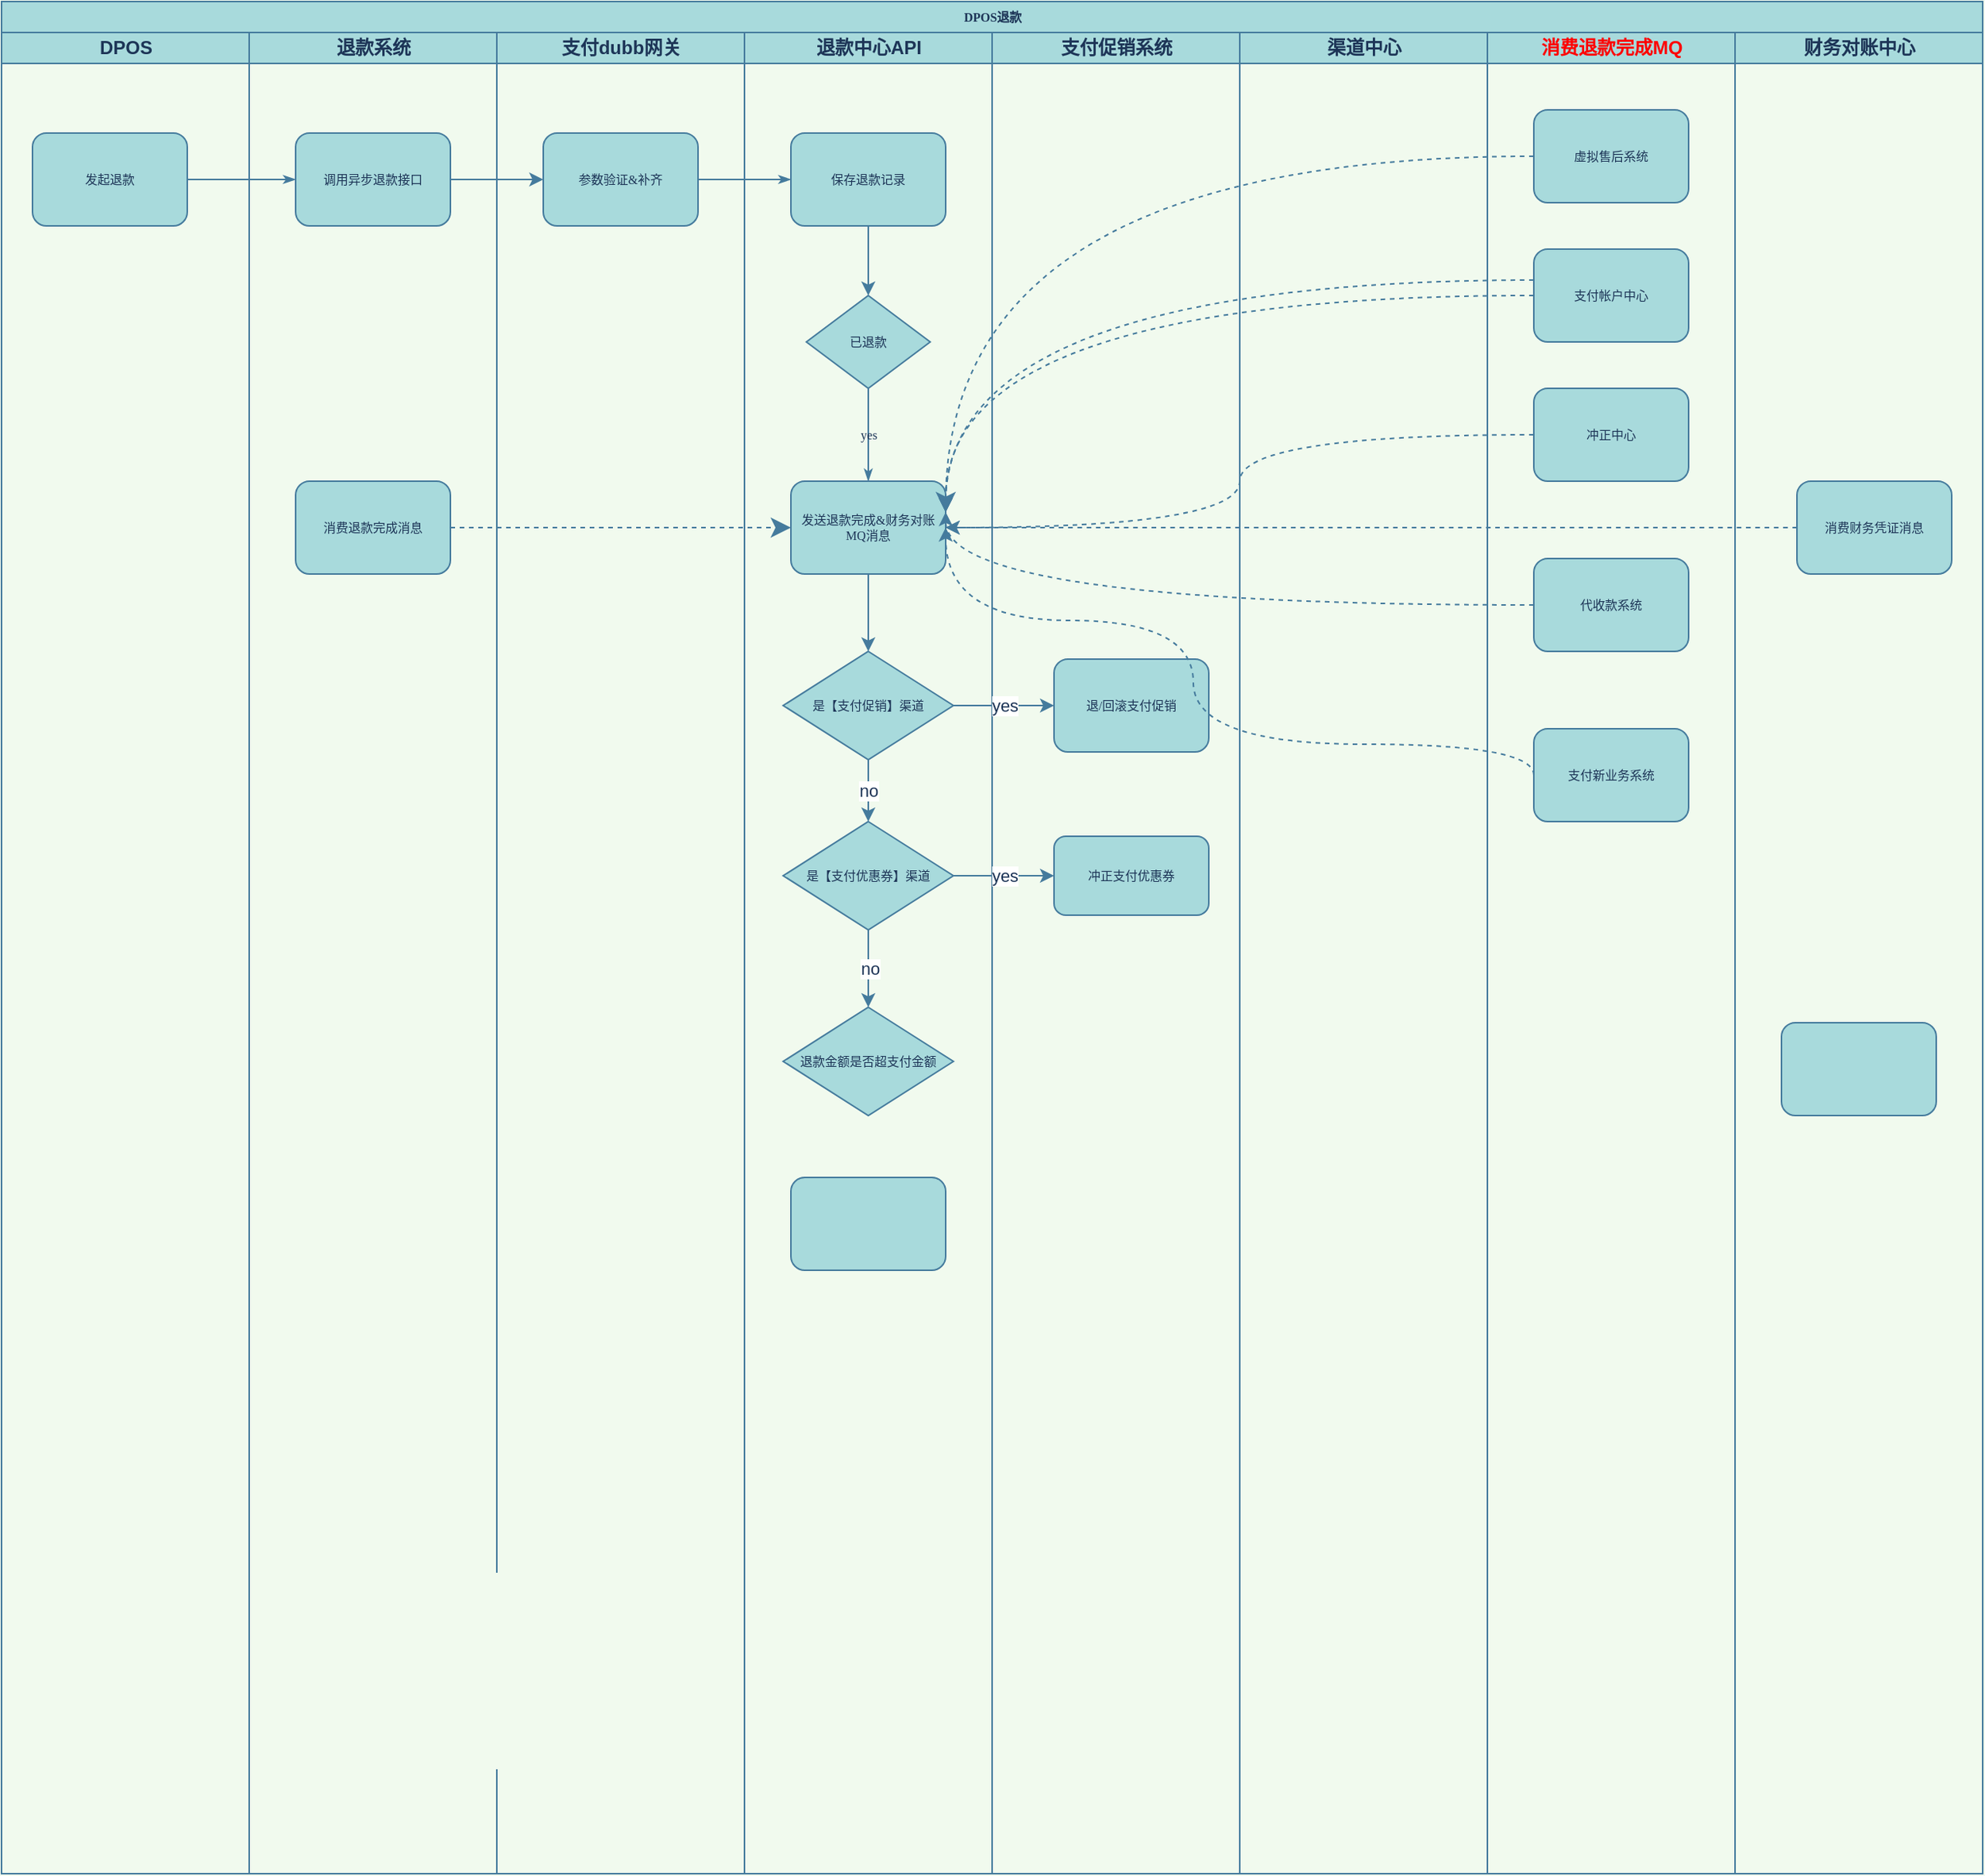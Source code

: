 <mxfile version="14.4.2" type="github">
  <diagram name="Page-1" id="74e2e168-ea6b-b213-b513-2b3c1d86103e">
    <mxGraphModel dx="1422" dy="762" grid="1" gridSize="10" guides="1" tooltips="1" connect="1" arrows="1" fold="1" page="1" pageScale="1" pageWidth="1100" pageHeight="850" background="#F1FAEE" math="0" shadow="0">
      <root>
        <mxCell id="0" />
        <mxCell id="1" parent="0" />
        <mxCell id="77e6c97f196da883-1" value="DPOS退款" style="swimlane;html=1;childLayout=stackLayout;startSize=20;rounded=0;shadow=0;labelBackgroundColor=none;strokeWidth=1;fontFamily=Verdana;fontSize=8;align=center;fillColor=#A8DADC;strokeColor=#457B9D;fontColor=#1D3557;" parent="1" vertex="1">
          <mxGeometry x="70" y="50" width="1280" height="1210" as="geometry">
            <mxRectangle x="70" y="40" width="60" height="20" as="alternateBounds" />
          </mxGeometry>
        </mxCell>
        <mxCell id="77e6c97f196da883-2" value="DPOS" style="swimlane;html=1;startSize=20;fillColor=#A8DADC;strokeColor=#457B9D;fontColor=#1D3557;" parent="77e6c97f196da883-1" vertex="1">
          <mxGeometry y="20" width="160" height="1190" as="geometry" />
        </mxCell>
        <mxCell id="77e6c97f196da883-8" value="发起退款" style="rounded=1;whiteSpace=wrap;html=1;shadow=0;labelBackgroundColor=none;strokeWidth=1;fontFamily=Verdana;fontSize=8;align=center;fillColor=#A8DADC;strokeColor=#457B9D;fontColor=#1D3557;" parent="77e6c97f196da883-2" vertex="1">
          <mxGeometry x="20" y="65" width="100" height="60" as="geometry" />
        </mxCell>
        <mxCell id="77e6c97f196da883-26" style="edgeStyle=orthogonalEdgeStyle;rounded=1;html=1;labelBackgroundColor=none;startArrow=none;startFill=0;startSize=5;endArrow=classicThin;endFill=1;endSize=5;jettySize=auto;orthogonalLoop=1;strokeWidth=1;fontFamily=Verdana;fontSize=8;strokeColor=#457B9D;fontColor=#1D3557;" parent="77e6c97f196da883-1" source="77e6c97f196da883-8" target="77e6c97f196da883-11" edge="1">
          <mxGeometry relative="1" as="geometry" />
        </mxCell>
        <mxCell id="77e6c97f196da883-3" value="退款系统" style="swimlane;html=1;startSize=20;fillColor=#A8DADC;strokeColor=#457B9D;fontColor=#1D3557;" parent="77e6c97f196da883-1" vertex="1">
          <mxGeometry x="160" y="20" width="160" height="1190" as="geometry" />
        </mxCell>
        <mxCell id="77e6c97f196da883-11" value="调用异步退款接口" style="rounded=1;whiteSpace=wrap;html=1;shadow=0;labelBackgroundColor=none;strokeWidth=1;fontFamily=Verdana;fontSize=8;align=center;fillColor=#A8DADC;strokeColor=#457B9D;fontColor=#1D3557;" parent="77e6c97f196da883-3" vertex="1">
          <mxGeometry x="30" y="65" width="100" height="60" as="geometry" />
        </mxCell>
        <mxCell id="77e6c97f196da883-10" value="消费退款完成消息" style="rounded=1;whiteSpace=wrap;html=1;shadow=0;labelBackgroundColor=none;strokeWidth=1;fontFamily=Verdana;fontSize=8;align=center;fillColor=#A8DADC;strokeColor=#457B9D;fontColor=#1D3557;" parent="77e6c97f196da883-3" vertex="1">
          <mxGeometry x="30" y="290" width="100" height="60" as="geometry" />
        </mxCell>
        <mxCell id="77e6c97f196da883-4" value="支付dubb网关" style="swimlane;html=1;startSize=20;fillColor=#A8DADC;strokeColor=#457B9D;fontColor=#1D3557;" parent="77e6c97f196da883-1" vertex="1">
          <mxGeometry x="320" y="20" width="160" height="1190" as="geometry" />
        </mxCell>
        <mxCell id="77e6c97f196da883-9" value="参数验证&amp;amp;补齐" style="rounded=1;whiteSpace=wrap;html=1;shadow=0;labelBackgroundColor=none;strokeWidth=1;fontFamily=Verdana;fontSize=8;align=center;fillColor=#A8DADC;strokeColor=#457B9D;fontColor=#1D3557;" parent="77e6c97f196da883-4" vertex="1">
          <mxGeometry x="30" y="65" width="100" height="60" as="geometry" />
        </mxCell>
        <mxCell id="77e6c97f196da883-5" value="退款中心API" style="swimlane;html=1;startSize=20;fillColor=#A8DADC;strokeColor=#457B9D;fontColor=#1D3557;" parent="77e6c97f196da883-1" vertex="1">
          <mxGeometry x="480" y="20" width="160" height="1190" as="geometry" />
        </mxCell>
        <mxCell id="825mWO_AQdO3POVHL9qi-41" style="edgeStyle=orthogonalEdgeStyle;rounded=1;sketch=0;jumpStyle=arc;jumpSize=9;orthogonalLoop=1;jettySize=auto;html=1;entryX=0.5;entryY=0;entryDx=0;entryDy=0;startSize=6;endSize=6;targetPerimeterSpacing=0;strokeColor=#457B9D;fillColor=#A8DADC;fontColor=#1D3557;" edge="1" parent="77e6c97f196da883-5" source="77e6c97f196da883-15" target="77e6c97f196da883-20">
          <mxGeometry relative="1" as="geometry" />
        </mxCell>
        <mxCell id="77e6c97f196da883-15" value="发送退款完成&amp;amp;财务对账MQ消息" style="rounded=1;whiteSpace=wrap;html=1;shadow=0;labelBackgroundColor=none;strokeWidth=1;fontFamily=Verdana;fontSize=8;align=center;fillColor=#A8DADC;strokeColor=#457B9D;fontColor=#1D3557;" parent="77e6c97f196da883-5" vertex="1">
          <mxGeometry x="30" y="290" width="100" height="60" as="geometry" />
        </mxCell>
        <mxCell id="825mWO_AQdO3POVHL9qi-43" value="no" style="edgeStyle=orthogonalEdgeStyle;rounded=1;sketch=0;jumpStyle=arc;jumpSize=9;orthogonalLoop=1;jettySize=auto;html=1;exitX=0.5;exitY=1;exitDx=0;exitDy=0;entryX=0.5;entryY=0;entryDx=0;entryDy=0;startSize=6;endSize=6;targetPerimeterSpacing=0;strokeColor=#457B9D;fillColor=#A8DADC;fontColor=#1D3557;" edge="1" parent="77e6c97f196da883-5" source="77e6c97f196da883-20" target="825mWO_AQdO3POVHL9qi-40">
          <mxGeometry relative="1" as="geometry" />
        </mxCell>
        <mxCell id="77e6c97f196da883-20" value="是【支付促销】渠道" style="rhombus;whiteSpace=wrap;html=1;rounded=0;shadow=0;labelBackgroundColor=none;strokeWidth=1;fontFamily=Verdana;fontSize=8;align=center;fillColor=#A8DADC;strokeColor=#457B9D;fontColor=#1D3557;" parent="77e6c97f196da883-5" vertex="1">
          <mxGeometry x="25" y="400" width="110" height="70" as="geometry" />
        </mxCell>
        <mxCell id="825mWO_AQdO3POVHL9qi-8" style="edgeStyle=orthogonalEdgeStyle;curved=0;rounded=1;sketch=0;orthogonalLoop=1;jettySize=auto;html=1;exitX=0.5;exitY=1;exitDx=0;exitDy=0;entryX=0.5;entryY=0;entryDx=0;entryDy=0;strokeColor=#457B9D;fillColor=#A8DADC;fontColor=#1D3557;" edge="1" parent="77e6c97f196da883-5" source="77e6c97f196da883-12" target="77e6c97f196da883-13">
          <mxGeometry relative="1" as="geometry" />
        </mxCell>
        <mxCell id="77e6c97f196da883-12" value="保存退款记录" style="rounded=1;whiteSpace=wrap;html=1;shadow=0;labelBackgroundColor=none;strokeWidth=1;fontFamily=Verdana;fontSize=8;align=center;fillColor=#A8DADC;strokeColor=#457B9D;fontColor=#1D3557;" parent="77e6c97f196da883-5" vertex="1">
          <mxGeometry x="30" y="65" width="100" height="60" as="geometry" />
        </mxCell>
        <mxCell id="77e6c97f196da883-13" value="已退款" style="rhombus;whiteSpace=wrap;html=1;rounded=0;shadow=0;labelBackgroundColor=none;strokeWidth=1;fontFamily=Verdana;fontSize=8;align=center;fillColor=#A8DADC;strokeColor=#457B9D;fontColor=#1D3557;" parent="77e6c97f196da883-5" vertex="1">
          <mxGeometry x="40" y="170" width="80" height="60" as="geometry" />
        </mxCell>
        <mxCell id="77e6c97f196da883-33" value="yes" style="edgeStyle=orthogonalEdgeStyle;rounded=1;html=1;labelBackgroundColor=none;startArrow=none;startFill=0;startSize=5;endArrow=classicThin;endFill=1;endSize=5;jettySize=auto;orthogonalLoop=1;strokeWidth=1;fontFamily=Verdana;fontSize=8;strokeColor=#457B9D;fontColor=#1D3557;" parent="77e6c97f196da883-5" source="77e6c97f196da883-13" target="77e6c97f196da883-15" edge="1">
          <mxGeometry relative="1" as="geometry" />
        </mxCell>
        <mxCell id="825mWO_AQdO3POVHL9qi-44" value="no" style="edgeStyle=orthogonalEdgeStyle;rounded=1;sketch=0;jumpStyle=arc;jumpSize=9;orthogonalLoop=1;jettySize=auto;html=1;entryX=0.5;entryY=0;entryDx=0;entryDy=0;startSize=6;endSize=6;targetPerimeterSpacing=0;strokeColor=#457B9D;fillColor=#A8DADC;fontColor=#1D3557;" edge="1" parent="77e6c97f196da883-5" source="825mWO_AQdO3POVHL9qi-40">
          <mxGeometry relative="1" as="geometry">
            <mxPoint x="80" y="630" as="targetPoint" />
          </mxGeometry>
        </mxCell>
        <mxCell id="825mWO_AQdO3POVHL9qi-40" value="是【支付优惠券】渠道" style="rhombus;whiteSpace=wrap;html=1;rounded=0;shadow=0;labelBackgroundColor=none;strokeWidth=1;fontFamily=Verdana;fontSize=8;align=center;fillColor=#A8DADC;strokeColor=#457B9D;fontColor=#1D3557;" vertex="1" parent="77e6c97f196da883-5">
          <mxGeometry x="25" y="510" width="110" height="70" as="geometry" />
        </mxCell>
        <mxCell id="825mWO_AQdO3POVHL9qi-47" value="退款金额是否超支付金额" style="rhombus;whiteSpace=wrap;html=1;rounded=0;shadow=0;labelBackgroundColor=none;strokeWidth=1;fontFamily=Verdana;fontSize=8;align=center;fillColor=#A8DADC;strokeColor=#457B9D;fontColor=#1D3557;" vertex="1" parent="77e6c97f196da883-5">
          <mxGeometry x="25" y="630" width="110" height="70" as="geometry" />
        </mxCell>
        <mxCell id="77e6c97f196da883-23" value="" style="rounded=1;whiteSpace=wrap;html=1;shadow=0;labelBackgroundColor=none;strokeWidth=1;fontFamily=Verdana;fontSize=8;align=center;fillColor=#A8DADC;strokeColor=#457B9D;fontColor=#1D3557;" parent="77e6c97f196da883-5" vertex="1">
          <mxGeometry x="30" y="740" width="100" height="60" as="geometry" />
        </mxCell>
        <mxCell id="77e6c97f196da883-6" value="支付促销系统" style="swimlane;html=1;startSize=20;fillColor=#A8DADC;strokeColor=#457B9D;fontColor=#1D3557;" parent="77e6c97f196da883-1" vertex="1">
          <mxGeometry x="640" y="20" width="160" height="1190" as="geometry" />
        </mxCell>
        <mxCell id="77e6c97f196da883-19" value="退/回滚支付促销" style="rounded=1;whiteSpace=wrap;html=1;shadow=0;labelBackgroundColor=none;strokeWidth=1;fontFamily=Verdana;fontSize=8;align=center;fillColor=#A8DADC;strokeColor=#457B9D;fontColor=#1D3557;" parent="77e6c97f196da883-6" vertex="1">
          <mxGeometry x="40" y="405" width="100" height="60" as="geometry" />
        </mxCell>
        <mxCell id="77e6c97f196da883-22" value="冲正支付优惠券" style="rounded=1;whiteSpace=wrap;html=1;shadow=0;labelBackgroundColor=none;strokeWidth=1;fontFamily=Verdana;fontSize=8;align=center;fillColor=#A8DADC;strokeColor=#457B9D;fontColor=#1D3557;" parent="77e6c97f196da883-6" vertex="1">
          <mxGeometry x="40" y="519.5" width="100" height="51" as="geometry" />
        </mxCell>
        <mxCell id="77e6c97f196da883-7" value="渠道中心" style="swimlane;html=1;startSize=20;fillColor=#A8DADC;strokeColor=#457B9D;fontColor=#1D3557;" parent="77e6c97f196da883-1" vertex="1">
          <mxGeometry x="800" y="20" width="160" height="1190" as="geometry" />
        </mxCell>
        <mxCell id="825mWO_AQdO3POVHL9qi-4" value="&lt;font color=&quot;#ff0000&quot;&gt;消费退款完成MQ&lt;/font&gt;" style="swimlane;html=1;startSize=20;fillColor=#A8DADC;strokeColor=#457B9D;fontColor=#1D3557;" vertex="1" parent="77e6c97f196da883-1">
          <mxGeometry x="960" y="20" width="160" height="1190" as="geometry" />
        </mxCell>
        <mxCell id="825mWO_AQdO3POVHL9qi-5" value="虚拟售后系统" style="rounded=1;whiteSpace=wrap;html=1;shadow=0;labelBackgroundColor=none;strokeWidth=1;fontFamily=Verdana;fontSize=8;align=center;fillColor=#A8DADC;strokeColor=#457B9D;fontColor=#1D3557;" vertex="1" parent="825mWO_AQdO3POVHL9qi-4">
          <mxGeometry x="30" y="50" width="100" height="60" as="geometry" />
        </mxCell>
        <mxCell id="825mWO_AQdO3POVHL9qi-27" value="支付帐户中心" style="rounded=1;whiteSpace=wrap;html=1;shadow=0;labelBackgroundColor=none;strokeWidth=1;fontFamily=Verdana;fontSize=8;align=center;fillColor=#A8DADC;strokeColor=#457B9D;fontColor=#1D3557;" vertex="1" parent="825mWO_AQdO3POVHL9qi-4">
          <mxGeometry x="30" y="140" width="100" height="60" as="geometry" />
        </mxCell>
        <mxCell id="825mWO_AQdO3POVHL9qi-28" value="冲正中心" style="rounded=1;whiteSpace=wrap;html=1;shadow=0;labelBackgroundColor=none;strokeWidth=1;fontFamily=Verdana;fontSize=8;align=center;fillColor=#A8DADC;strokeColor=#457B9D;fontColor=#1D3557;" vertex="1" parent="825mWO_AQdO3POVHL9qi-4">
          <mxGeometry x="30" y="230" width="100" height="60" as="geometry" />
        </mxCell>
        <mxCell id="825mWO_AQdO3POVHL9qi-29" value="代收款系统" style="rounded=1;whiteSpace=wrap;html=1;shadow=0;labelBackgroundColor=none;strokeWidth=1;fontFamily=Verdana;fontSize=8;align=center;fillColor=#A8DADC;strokeColor=#457B9D;fontColor=#1D3557;" vertex="1" parent="825mWO_AQdO3POVHL9qi-4">
          <mxGeometry x="30" y="340" width="100" height="60" as="geometry" />
        </mxCell>
        <mxCell id="825mWO_AQdO3POVHL9qi-30" value="支付新业务系统" style="rounded=1;whiteSpace=wrap;html=1;shadow=0;labelBackgroundColor=none;strokeWidth=1;fontFamily=Verdana;fontSize=8;align=center;fillColor=#A8DADC;strokeColor=#457B9D;fontColor=#1D3557;" vertex="1" parent="825mWO_AQdO3POVHL9qi-4">
          <mxGeometry x="30" y="450" width="100" height="60" as="geometry" />
        </mxCell>
        <mxCell id="825mWO_AQdO3POVHL9qi-14" value="财务对账中心" style="swimlane;html=1;startSize=20;fillColor=#A8DADC;strokeColor=#457B9D;fontColor=#1D3557;" vertex="1" parent="77e6c97f196da883-1">
          <mxGeometry x="1120" y="20" width="160" height="1190" as="geometry" />
        </mxCell>
        <mxCell id="825mWO_AQdO3POVHL9qi-15" value="" style="rounded=1;whiteSpace=wrap;html=1;shadow=0;labelBackgroundColor=none;strokeWidth=1;fontFamily=Verdana;fontSize=8;align=center;fillColor=#A8DADC;strokeColor=#457B9D;fontColor=#1D3557;" vertex="1" parent="825mWO_AQdO3POVHL9qi-14">
          <mxGeometry x="30" y="640" width="100" height="60" as="geometry" />
        </mxCell>
        <mxCell id="825mWO_AQdO3POVHL9qi-25" value="消费财务凭证消息" style="rounded=1;whiteSpace=wrap;html=1;shadow=0;labelBackgroundColor=none;strokeWidth=1;fontFamily=Verdana;fontSize=8;align=center;fillColor=#A8DADC;strokeColor=#457B9D;fontColor=#1D3557;" vertex="1" parent="825mWO_AQdO3POVHL9qi-14">
          <mxGeometry x="40" y="290" width="100" height="60" as="geometry" />
        </mxCell>
        <mxCell id="825mWO_AQdO3POVHL9qi-1" style="edgeStyle=orthogonalEdgeStyle;curved=0;rounded=1;sketch=0;orthogonalLoop=1;jettySize=auto;html=1;entryX=0;entryY=0.5;entryDx=0;entryDy=0;strokeColor=#457B9D;fillColor=#A8DADC;fontColor=#1D3557;" edge="1" parent="77e6c97f196da883-1" source="77e6c97f196da883-11" target="77e6c97f196da883-9">
          <mxGeometry relative="1" as="geometry" />
        </mxCell>
        <mxCell id="77e6c97f196da883-28" style="edgeStyle=orthogonalEdgeStyle;rounded=1;html=1;labelBackgroundColor=none;startArrow=none;startFill=0;startSize=5;endArrow=classicThin;endFill=1;endSize=5;jettySize=auto;orthogonalLoop=1;strokeWidth=1;fontFamily=Verdana;fontSize=8;strokeColor=#457B9D;fontColor=#1D3557;" parent="77e6c97f196da883-1" source="77e6c97f196da883-9" target="77e6c97f196da883-12" edge="1">
          <mxGeometry relative="1" as="geometry" />
        </mxCell>
        <mxCell id="825mWO_AQdO3POVHL9qi-13" style="edgeStyle=orthogonalEdgeStyle;rounded=1;sketch=0;jumpStyle=arc;jumpSize=9;orthogonalLoop=1;jettySize=auto;html=1;exitX=1;exitY=0.5;exitDx=0;exitDy=0;entryX=0;entryY=0.5;entryDx=0;entryDy=0;dashed=1;startSize=6;endSize=10;targetPerimeterSpacing=0;strokeColor=#457B9D;fillColor=#A8DADC;fontColor=#1D3557;" edge="1" parent="77e6c97f196da883-1" source="77e6c97f196da883-10" target="77e6c97f196da883-15">
          <mxGeometry relative="1" as="geometry" />
        </mxCell>
        <mxCell id="825mWO_AQdO3POVHL9qi-26" style="edgeStyle=orthogonalEdgeStyle;rounded=1;sketch=0;jumpStyle=arc;jumpSize=9;orthogonalLoop=1;jettySize=auto;html=1;entryX=1;entryY=0.5;entryDx=0;entryDy=0;dashed=1;startSize=6;endSize=6;targetPerimeterSpacing=0;strokeColor=#457B9D;fillColor=#A8DADC;fontColor=#1D3557;curved=1;" edge="1" parent="77e6c97f196da883-1" source="825mWO_AQdO3POVHL9qi-25" target="77e6c97f196da883-15">
          <mxGeometry relative="1" as="geometry" />
        </mxCell>
        <mxCell id="825mWO_AQdO3POVHL9qi-31" style="edgeStyle=orthogonalEdgeStyle;rounded=1;sketch=0;jumpStyle=arc;jumpSize=9;orthogonalLoop=1;jettySize=auto;html=1;exitX=0;exitY=0.5;exitDx=0;exitDy=0;entryX=1;entryY=0.5;entryDx=0;entryDy=0;dashed=1;startSize=6;endSize=6;targetPerimeterSpacing=0;strokeColor=#457B9D;fillColor=#A8DADC;fontColor=#1D3557;elbow=vertical;curved=1;" edge="1" parent="77e6c97f196da883-1" source="825mWO_AQdO3POVHL9qi-30" target="77e6c97f196da883-15">
          <mxGeometry relative="1" as="geometry">
            <Array as="points">
              <mxPoint x="770" y="480" />
              <mxPoint x="770" y="400" />
              <mxPoint x="610" y="400" />
            </Array>
          </mxGeometry>
        </mxCell>
        <mxCell id="825mWO_AQdO3POVHL9qi-32" style="edgeStyle=orthogonalEdgeStyle;rounded=1;sketch=0;jumpStyle=arc;jumpSize=9;orthogonalLoop=1;jettySize=auto;html=1;entryX=1;entryY=0.5;entryDx=0;entryDy=0;dashed=1;startSize=6;endSize=6;targetPerimeterSpacing=0;strokeColor=#457B9D;fillColor=#A8DADC;fontColor=#1D3557;elbow=vertical;curved=1;" edge="1" parent="77e6c97f196da883-1" source="825mWO_AQdO3POVHL9qi-28" target="77e6c97f196da883-15">
          <mxGeometry relative="1" as="geometry" />
        </mxCell>
        <mxCell id="825mWO_AQdO3POVHL9qi-42" value="yes" style="edgeStyle=orthogonalEdgeStyle;rounded=1;sketch=0;jumpStyle=arc;jumpSize=9;orthogonalLoop=1;jettySize=auto;html=1;exitX=1;exitY=0.5;exitDx=0;exitDy=0;entryX=0;entryY=0.5;entryDx=0;entryDy=0;startSize=6;endSize=6;targetPerimeterSpacing=0;strokeColor=#457B9D;fillColor=#A8DADC;fontColor=#1D3557;" edge="1" parent="77e6c97f196da883-1" source="77e6c97f196da883-20" target="77e6c97f196da883-19">
          <mxGeometry relative="1" as="geometry" />
        </mxCell>
        <mxCell id="825mWO_AQdO3POVHL9qi-46" value="yes" style="edgeStyle=orthogonalEdgeStyle;rounded=1;sketch=0;jumpStyle=arc;jumpSize=9;orthogonalLoop=1;jettySize=auto;html=1;entryX=0;entryY=0.5;entryDx=0;entryDy=0;startSize=6;endSize=6;targetPerimeterSpacing=0;strokeColor=#457B9D;fillColor=#A8DADC;fontColor=#1D3557;" edge="1" parent="77e6c97f196da883-1" source="825mWO_AQdO3POVHL9qi-40" target="77e6c97f196da883-22">
          <mxGeometry relative="1" as="geometry" />
        </mxCell>
        <mxCell id="825mWO_AQdO3POVHL9qi-33" style="edgeStyle=orthogonalEdgeStyle;rounded=1;sketch=0;jumpStyle=arc;jumpSize=9;orthogonalLoop=1;jettySize=auto;html=1;exitX=0;exitY=0.5;exitDx=0;exitDy=0;dashed=1;startSize=6;endSize=10;targetPerimeterSpacing=0;strokeColor=#457B9D;fillColor=#A8DADC;fontColor=#1D3557;elbow=vertical;curved=1;" edge="1" parent="1" source="825mWO_AQdO3POVHL9qi-27">
          <mxGeometry relative="1" as="geometry">
            <mxPoint x="680" y="380" as="targetPoint" />
          </mxGeometry>
        </mxCell>
        <mxCell id="825mWO_AQdO3POVHL9qi-34" style="edgeStyle=orthogonalEdgeStyle;rounded=1;sketch=0;jumpStyle=arc;jumpSize=9;orthogonalLoop=1;jettySize=auto;html=1;dashed=1;startSize=6;endSize=6;targetPerimeterSpacing=0;strokeColor=#457B9D;fillColor=#A8DADC;fontColor=#1D3557;elbow=vertical;curved=1;" edge="1" parent="1" source="825mWO_AQdO3POVHL9qi-5">
          <mxGeometry relative="1" as="geometry">
            <mxPoint x="680" y="380" as="targetPoint" />
          </mxGeometry>
        </mxCell>
        <mxCell id="825mWO_AQdO3POVHL9qi-35" style="edgeStyle=orthogonalEdgeStyle;rounded=1;sketch=0;jumpStyle=arc;jumpSize=9;orthogonalLoop=1;jettySize=auto;html=1;exitX=0;exitY=0.5;exitDx=0;exitDy=0;dashed=1;startSize=6;endSize=6;targetPerimeterSpacing=0;strokeColor=#457B9D;fillColor=#A8DADC;fontColor=#1D3557;elbow=vertical;curved=1;" edge="1" parent="1" source="825mWO_AQdO3POVHL9qi-29">
          <mxGeometry relative="1" as="geometry">
            <mxPoint x="680" y="380" as="targetPoint" />
          </mxGeometry>
        </mxCell>
        <mxCell id="825mWO_AQdO3POVHL9qi-36" style="edgeStyle=orthogonalEdgeStyle;rounded=1;sketch=0;jumpStyle=arc;jumpSize=9;orthogonalLoop=1;jettySize=auto;html=1;exitX=0;exitY=0.5;exitDx=0;exitDy=0;dashed=1;startSize=6;endSize=6;targetPerimeterSpacing=0;strokeColor=#457B9D;fillColor=#A8DADC;fontColor=#1D3557;elbow=vertical;curved=1;" edge="1" parent="1">
          <mxGeometry relative="1" as="geometry">
            <mxPoint x="680" y="380" as="targetPoint" />
            <mxPoint x="1060" y="230" as="sourcePoint" />
          </mxGeometry>
        </mxCell>
      </root>
    </mxGraphModel>
  </diagram>
</mxfile>
